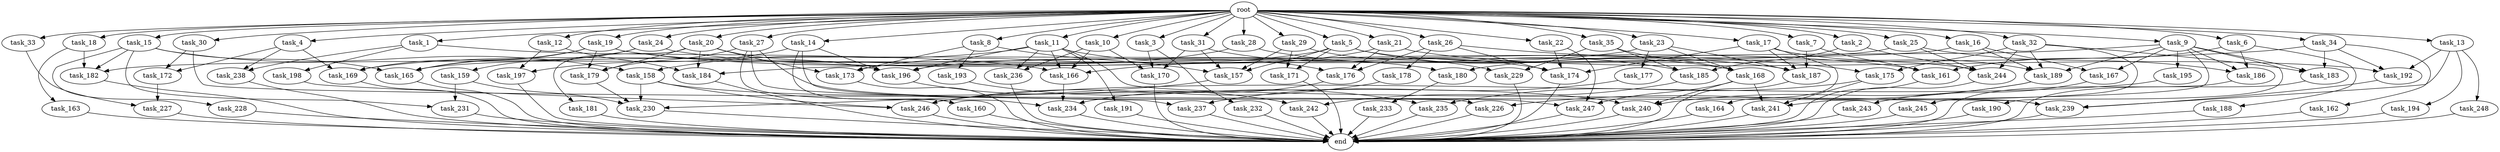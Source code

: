 digraph G {
  task_12 [size="2.048000"];
  task_160 [size="68719476.736000"];
  task_19 [size="2.048000"];
  task_180 [size="1717986918.400000"];
  task_196 [size="1511828488.192000"];
  root [size="0.000000"];
  task_10 [size="2.048000"];
  task_168 [size="2834678415.360000"];
  task_18 [size="2.048000"];
  task_1 [size="2.048000"];
  task_189 [size="2508260900.864000"];
  task_183 [size="1786706395.136000"];
  task_161 [size="2095944040.448000"];
  task_4 [size="2.048000"];
  task_33 [size="2.048000"];
  task_235 [size="2147483648.000000"];
  task_234 [size="858993459.200000"];
  task_8 [size="2.048000"];
  task_15 [size="2.048000"];
  task_5 [size="2.048000"];
  end [size="0.000000"];
  task_228 [size="68719476.736000"];
  task_191 [size="1099511627.776000"];
  task_27 [size="2.048000"];
  task_246 [size="4896262717.440001"];
  task_167 [size="1047972020.224000"];
  task_14 [size="2.048000"];
  task_21 [size="2.048000"];
  task_241 [size="2405181685.760000"];
  task_16 [size="2.048000"];
  task_7 [size="2.048000"];
  task_242 [size="3435973836.800000"];
  task_227 [size="3109556322.304000"];
  task_26 [size="2.048000"];
  task_177 [size="274877906.944000"];
  task_239 [size="3521873182.720000"];
  task_193 [size="429496729.600000"];
  task_158 [size="1168231104.512000"];
  task_229 [size="1683627180.032000"];
  task_30 [size="2.048000"];
  task_245 [size="68719476.736000"];
  task_172 [size="1116691496.960000"];
  task_164 [size="1391569403.904000"];
  task_226 [size="1460288880.640000"];
  task_174 [size="2628519985.152000"];
  task_171 [size="2559800508.416000"];
  task_197 [size="1460288880.640000"];
  task_165 [size="2027224563.712000"];
  task_179 [size="1443109011.456000"];
  task_182 [size="1786706395.136000"];
  task_192 [size="3659312136.192000"];
  task_231 [size="1168231104.512000"];
  task_17 [size="2.048000"];
  task_169 [size="3659312136.192000"];
  task_166 [size="2851858284.544000"];
  task_31 [size="2.048000"];
  task_170 [size="1752346656.768000"];
  task_194 [size="1717986918.400000"];
  task_2 [size="2.048000"];
  task_237 [size="343597383.680000"];
  task_35 [size="2.048000"];
  task_3 [size="2.048000"];
  task_187 [size="3040836845.568000"];
  task_247 [size="412316860.416000"];
  task_230 [size="4088808865.792000"];
  task_181 [size="68719476.736000"];
  task_162 [size="1099511627.776000"];
  task_232 [size="841813590.016000"];
  task_184 [size="2559800508.416000"];
  task_22 [size="2.048000"];
  task_159 [size="429496729.600000"];
  task_29 [size="2.048000"];
  task_198 [size="68719476.736000"];
  task_244 [size="4604204941.312000"];
  task_28 [size="2.048000"];
  task_176 [size="3040836845.568000"];
  task_163 [size="618475290.624000"];
  task_175 [size="1168231104.512000"];
  task_233 [size="841813590.016000"];
  task_23 [size="2.048000"];
  task_190 [size="618475290.624000"];
  task_25 [size="2.048000"];
  task_6 [size="2.048000"];
  task_32 [size="2.048000"];
  task_188 [size="1391569403.904000"];
  task_20 [size="2.048000"];
  task_243 [size="1391569403.904000"];
  task_238 [size="910533066.752000"];
  task_9 [size="2.048000"];
  task_236 [size="1941325217.792000"];
  task_248 [size="1717986918.400000"];
  task_195 [size="618475290.624000"];
  task_185 [size="2834678415.360000"];
  task_186 [size="3109556322.304000"];
  task_34 [size="2.048000"];
  task_240 [size="3178275799.040000"];
  task_173 [size="773094113.280000"];
  task_157 [size="3058016714.752000"];
  task_178 [size="1099511627.776000"];
  task_13 [size="2.048000"];
  task_24 [size="2.048000"];
  task_11 [size="2.048000"];

  task_12 -> task_197 [size="679477248.000000"];
  task_12 -> task_184 [size="679477248.000000"];
  task_160 -> end [size="1.000000"];
  task_19 -> task_180 [size="536870912.000000"];
  task_19 -> task_187 [size="536870912.000000"];
  task_19 -> task_165 [size="536870912.000000"];
  task_19 -> task_169 [size="536870912.000000"];
  task_19 -> task_179 [size="536870912.000000"];
  task_180 -> task_233 [size="411041792.000000"];
  task_196 -> task_242 [size="838860800.000000"];
  root -> task_12 [size="1.000000"];
  root -> task_35 [size="1.000000"];
  root -> task_14 [size="1.000000"];
  root -> task_21 [size="1.000000"];
  root -> task_6 [size="1.000000"];
  root -> task_32 [size="1.000000"];
  root -> task_19 [size="1.000000"];
  root -> task_20 [size="1.000000"];
  root -> task_16 [size="1.000000"];
  root -> task_9 [size="1.000000"];
  root -> task_31 [size="1.000000"];
  root -> task_10 [size="1.000000"];
  root -> task_1 [size="1.000000"];
  root -> task_18 [size="1.000000"];
  root -> task_5 [size="1.000000"];
  root -> task_2 [size="1.000000"];
  root -> task_4 [size="1.000000"];
  root -> task_27 [size="1.000000"];
  root -> task_23 [size="1.000000"];
  root -> task_3 [size="1.000000"];
  root -> task_26 [size="1.000000"];
  root -> task_7 [size="1.000000"];
  root -> task_34 [size="1.000000"];
  root -> task_17 [size="1.000000"];
  root -> task_33 [size="1.000000"];
  root -> task_15 [size="1.000000"];
  root -> task_22 [size="1.000000"];
  root -> task_29 [size="1.000000"];
  root -> task_8 [size="1.000000"];
  root -> task_30 [size="1.000000"];
  root -> task_13 [size="1.000000"];
  root -> task_25 [size="1.000000"];
  root -> task_24 [size="1.000000"];
  root -> task_11 [size="1.000000"];
  root -> task_28 [size="1.000000"];
  task_10 -> task_170 [size="411041792.000000"];
  task_10 -> task_236 [size="411041792.000000"];
  task_10 -> task_166 [size="411041792.000000"];
  task_168 -> task_240 [size="33554432.000000"];
  task_168 -> task_241 [size="33554432.000000"];
  task_168 -> task_247 [size="33554432.000000"];
  task_18 -> task_163 [size="301989888.000000"];
  task_18 -> task_182 [size="301989888.000000"];
  task_1 -> task_166 [size="33554432.000000"];
  task_1 -> task_198 [size="33554432.000000"];
  task_1 -> task_238 [size="33554432.000000"];
  task_189 -> task_240 [size="679477248.000000"];
  task_189 -> task_226 [size="679477248.000000"];
  task_183 -> end [size="1.000000"];
  task_161 -> end [size="1.000000"];
  task_4 -> task_172 [size="411041792.000000"];
  task_4 -> task_169 [size="411041792.000000"];
  task_4 -> task_238 [size="411041792.000000"];
  task_33 -> task_227 [size="838860800.000000"];
  task_235 -> end [size="1.000000"];
  task_234 -> end [size="1.000000"];
  task_8 -> task_173 [size="209715200.000000"];
  task_8 -> task_157 [size="209715200.000000"];
  task_8 -> task_193 [size="209715200.000000"];
  task_15 -> task_158 [size="33554432.000000"];
  task_15 -> task_165 [size="33554432.000000"];
  task_15 -> task_228 [size="33554432.000000"];
  task_15 -> task_231 [size="33554432.000000"];
  task_15 -> task_182 [size="33554432.000000"];
  task_5 -> task_168 [size="838860800.000000"];
  task_5 -> task_244 [size="838860800.000000"];
  task_5 -> task_169 [size="838860800.000000"];
  task_5 -> task_157 [size="838860800.000000"];
  task_5 -> task_171 [size="838860800.000000"];
  task_228 -> end [size="1.000000"];
  task_191 -> end [size="1.000000"];
  task_27 -> task_247 [size="134217728.000000"];
  task_27 -> task_234 [size="134217728.000000"];
  task_27 -> task_179 [size="134217728.000000"];
  task_27 -> task_237 [size="134217728.000000"];
  task_246 -> end [size="1.000000"];
  task_167 -> task_243 [size="679477248.000000"];
  task_14 -> task_197 [size="33554432.000000"];
  task_14 -> task_196 [size="33554432.000000"];
  task_14 -> task_160 [size="33554432.000000"];
  task_14 -> task_226 [size="33554432.000000"];
  task_21 -> task_192 [size="411041792.000000"];
  task_21 -> task_166 [size="411041792.000000"];
  task_21 -> task_176 [size="411041792.000000"];
  task_241 -> end [size="1.000000"];
  task_16 -> task_165 [size="209715200.000000"];
  task_16 -> task_167 [size="209715200.000000"];
  task_16 -> task_189 [size="209715200.000000"];
  task_7 -> task_187 [size="134217728.000000"];
  task_7 -> task_161 [size="134217728.000000"];
  task_242 -> end [size="1.000000"];
  task_227 -> end [size="1.000000"];
  task_26 -> task_175 [size="536870912.000000"];
  task_26 -> task_176 [size="536870912.000000"];
  task_26 -> task_174 [size="536870912.000000"];
  task_26 -> task_178 [size="536870912.000000"];
  task_177 -> task_237 [size="33554432.000000"];
  task_239 -> end [size="1.000000"];
  task_193 -> task_235 [size="209715200.000000"];
  task_158 -> task_240 [size="838860800.000000"];
  task_158 -> task_246 [size="838860800.000000"];
  task_158 -> task_230 [size="838860800.000000"];
  task_229 -> end [size="1.000000"];
  task_30 -> task_172 [size="134217728.000000"];
  task_30 -> task_239 [size="134217728.000000"];
  task_245 -> end [size="1.000000"];
  task_172 -> task_227 [size="679477248.000000"];
  task_164 -> end [size="1.000000"];
  task_226 -> end [size="1.000000"];
  task_174 -> end [size="1.000000"];
  task_171 -> end [size="1.000000"];
  task_197 -> end [size="1.000000"];
  task_165 -> end [size="1.000000"];
  task_179 -> task_230 [size="411041792.000000"];
  task_182 -> end [size="1.000000"];
  task_192 -> task_239 [size="209715200.000000"];
  task_231 -> end [size="1.000000"];
  task_17 -> task_187 [size="679477248.000000"];
  task_17 -> task_174 [size="679477248.000000"];
  task_17 -> task_189 [size="679477248.000000"];
  task_17 -> task_164 [size="679477248.000000"];
  task_169 -> end [size="1.000000"];
  task_166 -> task_234 [size="75497472.000000"];
  task_31 -> task_170 [size="33554432.000000"];
  task_31 -> task_157 [size="33554432.000000"];
  task_31 -> task_174 [size="33554432.000000"];
  task_170 -> end [size="1.000000"];
  task_194 -> end [size="1.000000"];
  task_2 -> task_244 [size="838860800.000000"];
  task_2 -> task_185 [size="838860800.000000"];
  task_237 -> end [size="1.000000"];
  task_35 -> task_168 [size="411041792.000000"];
  task_35 -> task_229 [size="411041792.000000"];
  task_35 -> task_185 [size="411041792.000000"];
  task_3 -> task_170 [size="411041792.000000"];
  task_3 -> task_232 [size="411041792.000000"];
  task_187 -> end [size="1.000000"];
  task_247 -> end [size="1.000000"];
  task_230 -> end [size="1.000000"];
  task_181 -> end [size="1.000000"];
  task_162 -> end [size="1.000000"];
  task_232 -> end [size="1.000000"];
  task_184 -> end [size="1.000000"];
  task_22 -> task_247 [size="33554432.000000"];
  task_22 -> task_174 [size="33554432.000000"];
  task_159 -> task_230 [size="536870912.000000"];
  task_159 -> task_231 [size="536870912.000000"];
  task_29 -> task_229 [size="411041792.000000"];
  task_29 -> task_157 [size="411041792.000000"];
  task_29 -> task_171 [size="411041792.000000"];
  task_198 -> task_246 [size="411041792.000000"];
  task_244 -> end [size="1.000000"];
  task_28 -> task_173 [size="134217728.000000"];
  task_28 -> task_185 [size="134217728.000000"];
  task_176 -> task_234 [size="209715200.000000"];
  task_163 -> end [size="1.000000"];
  task_175 -> task_235 [size="838860800.000000"];
  task_175 -> task_241 [size="838860800.000000"];
  task_233 -> end [size="1.000000"];
  task_23 -> task_187 [size="134217728.000000"];
  task_23 -> task_177 [size="134217728.000000"];
  task_23 -> task_196 [size="134217728.000000"];
  task_23 -> task_168 [size="134217728.000000"];
  task_190 -> end [size="1.000000"];
  task_25 -> task_182 [size="536870912.000000"];
  task_25 -> task_244 [size="536870912.000000"];
  task_25 -> task_186 [size="536870912.000000"];
  task_6 -> task_161 [size="679477248.000000"];
  task_6 -> task_186 [size="679477248.000000"];
  task_6 -> task_188 [size="679477248.000000"];
  task_32 -> task_183 [size="33554432.000000"];
  task_32 -> task_175 [size="33554432.000000"];
  task_32 -> task_244 [size="33554432.000000"];
  task_32 -> task_245 [size="33554432.000000"];
  task_32 -> task_189 [size="33554432.000000"];
  task_188 -> end [size="1.000000"];
  task_20 -> task_179 [size="33554432.000000"];
  task_20 -> task_184 [size="33554432.000000"];
  task_20 -> task_173 [size="33554432.000000"];
  task_20 -> task_196 [size="33554432.000000"];
  task_20 -> task_181 [size="33554432.000000"];
  task_243 -> end [size="1.000000"];
  task_238 -> end [size="1.000000"];
  task_9 -> task_183 [size="301989888.000000"];
  task_9 -> task_241 [size="301989888.000000"];
  task_9 -> task_167 [size="301989888.000000"];
  task_9 -> task_186 [size="301989888.000000"];
  task_9 -> task_180 [size="301989888.000000"];
  task_9 -> task_190 [size="301989888.000000"];
  task_9 -> task_195 [size="301989888.000000"];
  task_9 -> task_189 [size="301989888.000000"];
  task_236 -> end [size="1.000000"];
  task_248 -> end [size="1.000000"];
  task_195 -> task_246 [size="301989888.000000"];
  task_185 -> task_242 [size="838860800.000000"];
  task_186 -> end [size="1.000000"];
  task_34 -> task_183 [size="536870912.000000"];
  task_34 -> task_184 [size="536870912.000000"];
  task_34 -> task_192 [size="536870912.000000"];
  task_34 -> task_162 [size="536870912.000000"];
  task_240 -> end [size="1.000000"];
  task_173 -> end [size="1.000000"];
  task_157 -> task_230 [size="209715200.000000"];
  task_178 -> task_246 [size="838860800.000000"];
  task_13 -> task_248 [size="838860800.000000"];
  task_13 -> task_192 [size="838860800.000000"];
  task_13 -> task_194 [size="838860800.000000"];
  task_13 -> task_239 [size="838860800.000000"];
  task_24 -> task_165 [size="209715200.000000"];
  task_24 -> task_161 [size="209715200.000000"];
  task_24 -> task_159 [size="209715200.000000"];
  task_11 -> task_158 [size="536870912.000000"];
  task_11 -> task_196 [size="536870912.000000"];
  task_11 -> task_166 [size="536870912.000000"];
  task_11 -> task_176 [size="536870912.000000"];
  task_11 -> task_236 [size="536870912.000000"];
  task_11 -> task_239 [size="536870912.000000"];
  task_11 -> task_191 [size="536870912.000000"];
}
